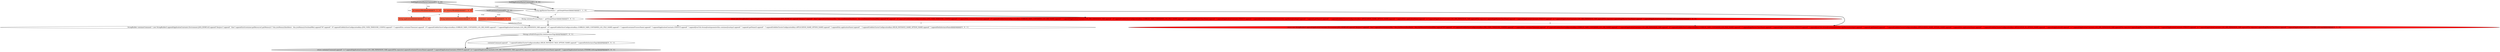 digraph {
4 [style = filled, label = "int memoryMbs@@@2@@@['0', '1', '0']", fillcolor = tomato, shape = box image = "AAA0AAABBB2BBB"];
8 [style = filled, label = "return containerCommand.append(\" 1>\").append(ApplicationConstants.LOG_DIR_EXPANSION_VAR).append(File.separator).append(containerProcessName).append(\".\").append(ApplicationConstants.STDOUT).append(\" 2>\").append(ApplicationConstants.LOG_DIR_EXPANSION_VAR).append(File.separator).append(containerProcessName).append(\".\").append(ApplicationConstants.STDERR).toString()@@@8@@@['0', '0', '1']", fillcolor = lightgray, shape = ellipse image = "AAA0AAABBB3BBB"];
11 [style = filled, label = "containerCommand.append(\" --\").append(GobblinClusterConfigurationKeys.HELIX_INSTANCE_TAGS_OPTION_NAME).append(\" \").append(helixInstanceTags)@@@6@@@['0', '0', '1']", fillcolor = white, shape = ellipse image = "AAA0AAABBB3BBB"];
14 [style = filled, label = "String helixInstanceName@@@2@@@['0', '0', '1']", fillcolor = tomato, shape = box image = "AAA0AAABBB3BBB"];
13 [style = filled, label = "buildContainerCommand['0', '0', '1']", fillcolor = lightgray, shape = diamond image = "AAA0AAABBB3BBB"];
2 [style = filled, label = "buildApplicationMasterCommand['1', '0', '0']", fillcolor = lightgray, shape = diamond image = "AAA0AAABBB1BBB"];
3 [style = filled, label = "return new StringBuilder().append(ApplicationConstants.Environment.JAVA_HOME.$()).append(\"/bin/java\").append(\" -Xmx\").append((int)(memoryMbs * this.jvmMemoryXmxRatio) - this.jvmMemoryOverheadMbs).append(\"M\").append(\" -D\").append(GobblinYarnConfigurationKeys.JVM_USER_TIMEZONE_CONFIG).append(\"=\").append(this.containerTimezone).append(\" -D\").append(GobblinYarnConfigurationKeys.GOBBLIN_YARN_CONTAINER_LOG_DIR_NAME).append(\"=\").append(ApplicationConstants.LOG_DIR_EXPANSION_VAR).append(\" -D\").append(GobblinYarnConfigurationKeys.GOBBLIN_YARN_CONTAINER_LOG_FILE_NAME).append(\"=\").append(appMasterClassName).append(\".\").append(ApplicationConstants.STDOUT).append(\" \").append(JvmUtils.formatJvmArguments(this.appMasterJvmArgs)).append(\" \").append(.getName()).append(\" --\").append(GobblinClusterConfigurationKeys.APPLICATION_NAME_OPTION_NAME).append(\" \").append(this.applicationName).append(\" 1>\").append(ApplicationConstants.LOG_DIR_EXPANSION_VAR).append(File.separator).append(appMasterClassName).append(\".\").append(ApplicationConstants.STDOUT).append(\" 2>\").append(ApplicationConstants.LOG_DIR_EXPANSION_VAR).append(File.separator).append(appMasterClassName).append(\".\").append(ApplicationConstants.STDERR).toString()@@@4@@@['1', '0', '0']", fillcolor = red, shape = ellipse image = "AAA1AAABBB1BBB"];
5 [style = filled, label = "buildApplicationMasterCommand['0', '1', '0']", fillcolor = lightgray, shape = diamond image = "AAA0AAABBB2BBB"];
9 [style = filled, label = "Container container@@@2@@@['0', '0', '1']", fillcolor = tomato, shape = box image = "AAA0AAABBB3BBB"];
6 [style = filled, label = "return new StringBuilder().append(ApplicationConstants.Environment.JAVA_HOME.$()).append(\"/bin/java\").append(\" -Xmx\").append((int)(memoryMbs * this.jvmMemoryXmxRatio) - this.jvmMemoryOverheadMbs).append(\"M\").append(\" -D\").append(GobblinYarnConfigurationKeys.JVM_USER_TIMEZONE_CONFIG).append(\"=\").append(this.containerTimezone).append(\" -D\").append(GobblinYarnConfigurationKeys.GOBBLIN_YARN_CONTAINER_LOG_DIR_NAME).append(\"=\").append(ApplicationConstants.LOG_DIR_EXPANSION_VAR).append(\" -D\").append(GobblinYarnConfigurationKeys.GOBBLIN_YARN_CONTAINER_LOG_FILE_NAME).append(\"=\").append(appMasterClassName).append(\".\").append(ApplicationConstants.STDOUT).append(\" \").append(JvmUtils.formatJvmArguments(this.appMasterJvmArgs)).append(\" \").append(.getName()).append(\" --\").append(GobblinClusterConfigurationKeys.APPLICATION_NAME_OPTION_NAME).append(\" \").append(this.applicationName).append(\" --\").append(GobblinClusterConfigurationKeys.APPLICATION_ID_OPTION_NAME).append(\" \").append(applicationId).append(\" 1>\").append(ApplicationConstants.LOG_DIR_EXPANSION_VAR).append(File.separator).append(appMasterClassName).append(\".\").append(ApplicationConstants.STDOUT).append(\" 2>\").append(ApplicationConstants.LOG_DIR_EXPANSION_VAR).append(File.separator).append(appMasterClassName).append(\".\").append(ApplicationConstants.STDERR).toString()@@@4@@@['0', '1', '0']", fillcolor = red, shape = ellipse image = "AAA1AAABBB2BBB"];
1 [style = filled, label = "String appMasterClassName = .getSimpleName()@@@3@@@['1', '1', '0']", fillcolor = white, shape = ellipse image = "AAA0AAABBB1BBB"];
7 [style = filled, label = "String applicationId@@@2@@@['0', '1', '0']", fillcolor = tomato, shape = box image = "AAA1AAABBB2BBB"];
12 [style = filled, label = "String containerProcessName = .getSimpleName()@@@3@@@['0', '0', '1']", fillcolor = white, shape = ellipse image = "AAA0AAABBB3BBB"];
15 [style = filled, label = "StringBuilder containerCommand = new StringBuilder().append(ApplicationConstants.Environment.JAVA_HOME.$()).append(\"/bin/java\").append(\" -Xmx\").append((int)(container.getResource().getMemory() * this.jvmMemoryXmxRatio) - this.jvmMemoryOverheadMbs).append(\"M\").append(\" -D\").append(GobblinYarnConfigurationKeys.JVM_USER_TIMEZONE_CONFIG).append(\"=\").append(this.containerTimezone).append(\" -D\").append(GobblinYarnConfigurationKeys.GOBBLIN_YARN_CONTAINER_LOG_DIR_NAME).append(\"=\").append(ApplicationConstants.LOG_DIR_EXPANSION_VAR).append(\" -D\").append(GobblinYarnConfigurationKeys.GOBBLIN_YARN_CONTAINER_LOG_FILE_NAME).append(\"=\").append(containerProcessName).append(\".\").append(ApplicationConstants.STDOUT).append(\" \").append(JvmUtils.formatJvmArguments(this.containerJvmArgs)).append(\" \").append(.getName()).append(\" --\").append(GobblinClusterConfigurationKeys.APPLICATION_NAME_OPTION_NAME).append(\" \").append(this.applicationName).append(\" --\").append(GobblinClusterConfigurationKeys.HELIX_INSTANCE_NAME_OPTION_NAME).append(\" \").append(helixInstanceName)@@@4@@@['0', '0', '1']", fillcolor = white, shape = ellipse image = "AAA0AAABBB3BBB"];
0 [style = filled, label = "int memoryMbs@@@2@@@['1', '0', '0']", fillcolor = tomato, shape = box image = "AAA1AAABBB1BBB"];
10 [style = filled, label = "!Strings.isNullOrEmpty(this.helixInstanceTags)@@@5@@@['0', '0', '1']", fillcolor = white, shape = diamond image = "AAA0AAABBB3BBB"];
15->10 [style = bold, label=""];
3->6 [style = dashed, label="0"];
2->0 [style = dotted, label="true"];
14->15 [style = solid, label="helixInstanceName"];
2->1 [style = bold, label=""];
12->15 [style = bold, label=""];
1->3 [style = bold, label=""];
5->4 [style = dotted, label="true"];
0->14 [style = dashed, label="0"];
1->12 [style = dashed, label="0"];
5->1 [style = bold, label=""];
1->6 [style = bold, label=""];
13->12 [style = bold, label=""];
10->8 [style = bold, label=""];
10->11 [style = dotted, label="true"];
5->7 [style = dotted, label="true"];
3->15 [style = dashed, label="0"];
11->8 [style = bold, label=""];
13->14 [style = dotted, label="true"];
0->7 [style = dashed, label="0"];
10->11 [style = bold, label=""];
13->9 [style = dotted, label="true"];
}
